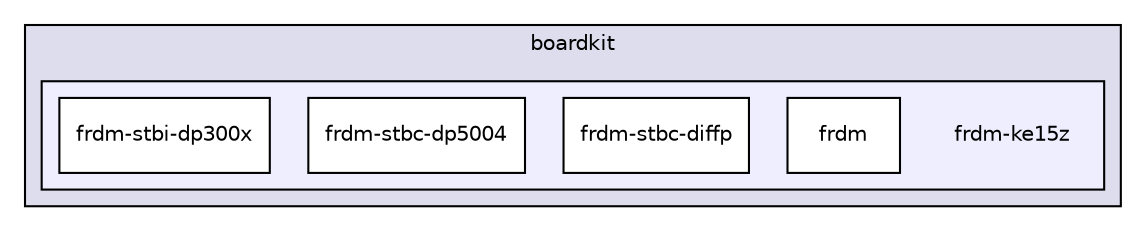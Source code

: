 digraph "boardkit/frdm-ke15z" {
  compound=true
  node [ fontsize="10", fontname="Helvetica"];
  edge [ labelfontsize="10", labelfontname="Helvetica"];
  subgraph clusterdir_6994211064bad48d3d63a6227f5100d6 {
    graph [ bgcolor="#ddddee", pencolor="black", label="boardkit" fontname="Helvetica", fontsize="10", URL="dir_6994211064bad48d3d63a6227f5100d6.html"]
  subgraph clusterdir_5974cf386c5ed4cc213ed0b1058cbbae {
    graph [ bgcolor="#eeeeff", pencolor="black", label="" URL="dir_5974cf386c5ed4cc213ed0b1058cbbae.html"];
    dir_5974cf386c5ed4cc213ed0b1058cbbae [shape=plaintext label="frdm-ke15z"];
    dir_61faccba435be063faf7934d5c809687 [shape=box label="frdm" color="black" fillcolor="white" style="filled" URL="dir_61faccba435be063faf7934d5c809687.html"];
    dir_381bf99ee39a932654d72368ef631343 [shape=box label="frdm-stbc-diffp" color="black" fillcolor="white" style="filled" URL="dir_381bf99ee39a932654d72368ef631343.html"];
    dir_fa7a86b3660fc6b709fdc34030acdc16 [shape=box label="frdm-stbc-dp5004" color="black" fillcolor="white" style="filled" URL="dir_fa7a86b3660fc6b709fdc34030acdc16.html"];
    dir_f7fee96f6bd6e7772693923f64945492 [shape=box label="frdm-stbi-dp300x" color="black" fillcolor="white" style="filled" URL="dir_f7fee96f6bd6e7772693923f64945492.html"];
  }
  }
}
